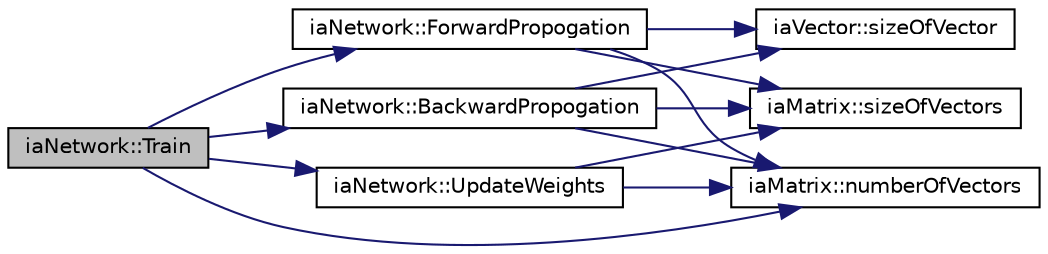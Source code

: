 digraph "iaNetwork::Train"
{
 // LATEX_PDF_SIZE
  edge [fontname="Helvetica",fontsize="10",labelfontname="Helvetica",labelfontsize="10"];
  node [fontname="Helvetica",fontsize="10",shape=record];
  rankdir="LR";
  Node1 [label="iaNetwork::Train",height=0.2,width=0.4,color="black", fillcolor="grey75", style="filled", fontcolor="black",tooltip=" "];
  Node1 -> Node2 [color="midnightblue",fontsize="10",style="solid"];
  Node2 [label="iaNetwork::BackwardPropogation",height=0.2,width=0.4,color="black", fillcolor="white", style="filled",URL="$classia_network.html#a634697f9880299b612e809d14b1b0eea",tooltip=" "];
  Node2 -> Node3 [color="midnightblue",fontsize="10",style="solid"];
  Node3 [label="iaMatrix::numberOfVectors",height=0.2,width=0.4,color="black", fillcolor="white", style="filled",URL="$classia_matrix.html#a660da4bfc4021cc0770fcc11da9d972e",tooltip=" "];
  Node2 -> Node4 [color="midnightblue",fontsize="10",style="solid"];
  Node4 [label="iaVector::sizeOfVector",height=0.2,width=0.4,color="black", fillcolor="white", style="filled",URL="$classia_vector.html#a82d20ecd1daa52dc1641bef8a39f84a9",tooltip=" "];
  Node2 -> Node5 [color="midnightblue",fontsize="10",style="solid"];
  Node5 [label="iaMatrix::sizeOfVectors",height=0.2,width=0.4,color="black", fillcolor="white", style="filled",URL="$classia_matrix.html#a1ce3049b06370bd3fc1dcc0d512d592f",tooltip=" "];
  Node1 -> Node6 [color="midnightblue",fontsize="10",style="solid"];
  Node6 [label="iaNetwork::ForwardPropogation",height=0.2,width=0.4,color="black", fillcolor="white", style="filled",URL="$classia_network.html#a04287239300c639035ccd36178feeaad",tooltip=" "];
  Node6 -> Node3 [color="midnightblue",fontsize="10",style="solid"];
  Node6 -> Node4 [color="midnightblue",fontsize="10",style="solid"];
  Node6 -> Node5 [color="midnightblue",fontsize="10",style="solid"];
  Node1 -> Node3 [color="midnightblue",fontsize="10",style="solid"];
  Node1 -> Node7 [color="midnightblue",fontsize="10",style="solid"];
  Node7 [label="iaNetwork::UpdateWeights",height=0.2,width=0.4,color="black", fillcolor="white", style="filled",URL="$classia_network.html#a420e5b50a78381732682bb0187ed8c32",tooltip=" "];
  Node7 -> Node3 [color="midnightblue",fontsize="10",style="solid"];
  Node7 -> Node5 [color="midnightblue",fontsize="10",style="solid"];
}
